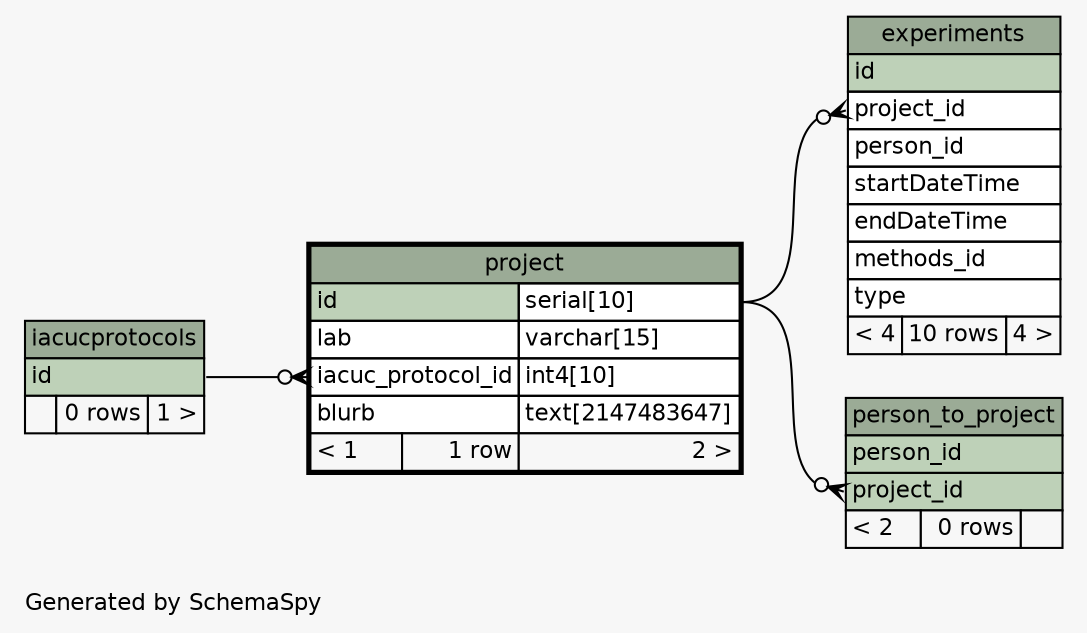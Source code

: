 // dot 2.34.0 on Windows 7 6.1
// SchemaSpy rev 590
digraph "oneDegreeRelationshipsDiagram" {
  graph [
    rankdir="RL"
    bgcolor="#f7f7f7"
    label="\nGenerated by SchemaSpy"
    labeljust="l"
    nodesep="0.18"
    ranksep="0.46"
    fontname="Helvetica"
    fontsize="11"
  ];
  node [
    fontname="Helvetica"
    fontsize="11"
    shape="plaintext"
  ];
  edge [
    arrowsize="0.8"
  ];
  "experiments":"project_id":w -> "project":"id.type":e [arrowhead=none dir=back arrowtail=crowodot];
  "person_to_project":"project_id":w -> "project":"id.type":e [arrowhead=none dir=back arrowtail=crowodot];
  "project":"iacuc_protocol_id":w -> "iacucprotocols":"id":e [arrowhead=none dir=back arrowtail=crowodot];
  "experiments" [
    label=<
    <TABLE BORDER="0" CELLBORDER="1" CELLSPACING="0" BGCOLOR="#ffffff">
      <TR><TD COLSPAN="3" BGCOLOR="#9bab96" ALIGN="CENTER">experiments</TD></TR>
      <TR><TD PORT="id" COLSPAN="3" BGCOLOR="#bed1b8" ALIGN="LEFT">id</TD></TR>
      <TR><TD PORT="project_id" COLSPAN="3" ALIGN="LEFT">project_id</TD></TR>
      <TR><TD PORT="person_id" COLSPAN="3" ALIGN="LEFT">person_id</TD></TR>
      <TR><TD PORT="startDateTime" COLSPAN="3" ALIGN="LEFT">startDateTime</TD></TR>
      <TR><TD PORT="endDateTime" COLSPAN="3" ALIGN="LEFT">endDateTime</TD></TR>
      <TR><TD PORT="methods_id" COLSPAN="3" ALIGN="LEFT">methods_id</TD></TR>
      <TR><TD PORT="type" COLSPAN="3" ALIGN="LEFT">type</TD></TR>
      <TR><TD ALIGN="LEFT" BGCOLOR="#f7f7f7">&lt; 4</TD><TD ALIGN="RIGHT" BGCOLOR="#f7f7f7">10 rows</TD><TD ALIGN="RIGHT" BGCOLOR="#f7f7f7">4 &gt;</TD></TR>
    </TABLE>>
    URL="experiments.html"
    tooltip="experiments"
  ];
  "iacucprotocols" [
    label=<
    <TABLE BORDER="0" CELLBORDER="1" CELLSPACING="0" BGCOLOR="#ffffff">
      <TR><TD COLSPAN="3" BGCOLOR="#9bab96" ALIGN="CENTER">iacucprotocols</TD></TR>
      <TR><TD PORT="id" COLSPAN="3" BGCOLOR="#bed1b8" ALIGN="LEFT">id</TD></TR>
      <TR><TD ALIGN="LEFT" BGCOLOR="#f7f7f7">  </TD><TD ALIGN="RIGHT" BGCOLOR="#f7f7f7">0 rows</TD><TD ALIGN="RIGHT" BGCOLOR="#f7f7f7">1 &gt;</TD></TR>
    </TABLE>>
    URL="iacucprotocols.html"
    tooltip="iacucprotocols"
  ];
  "person_to_project" [
    label=<
    <TABLE BORDER="0" CELLBORDER="1" CELLSPACING="0" BGCOLOR="#ffffff">
      <TR><TD COLSPAN="3" BGCOLOR="#9bab96" ALIGN="CENTER">person_to_project</TD></TR>
      <TR><TD PORT="person_id" COLSPAN="3" BGCOLOR="#bed1b8" ALIGN="LEFT">person_id</TD></TR>
      <TR><TD PORT="project_id" COLSPAN="3" BGCOLOR="#bed1b8" ALIGN="LEFT">project_id</TD></TR>
      <TR><TD ALIGN="LEFT" BGCOLOR="#f7f7f7">&lt; 2</TD><TD ALIGN="RIGHT" BGCOLOR="#f7f7f7">0 rows</TD><TD ALIGN="RIGHT" BGCOLOR="#f7f7f7">  </TD></TR>
    </TABLE>>
    URL="person_to_project.html"
    tooltip="person_to_project"
  ];
  "project" [
    label=<
    <TABLE BORDER="2" CELLBORDER="1" CELLSPACING="0" BGCOLOR="#ffffff">
      <TR><TD COLSPAN="3" BGCOLOR="#9bab96" ALIGN="CENTER">project</TD></TR>
      <TR><TD PORT="id" COLSPAN="2" BGCOLOR="#bed1b8" ALIGN="LEFT">id</TD><TD PORT="id.type" ALIGN="LEFT">serial[10]</TD></TR>
      <TR><TD PORT="lab" COLSPAN="2" ALIGN="LEFT">lab</TD><TD PORT="lab.type" ALIGN="LEFT">varchar[15]</TD></TR>
      <TR><TD PORT="iacuc_protocol_id" COLSPAN="2" ALIGN="LEFT">iacuc_protocol_id</TD><TD PORT="iacuc_protocol_id.type" ALIGN="LEFT">int4[10]</TD></TR>
      <TR><TD PORT="blurb" COLSPAN="2" ALIGN="LEFT">blurb</TD><TD PORT="blurb.type" ALIGN="LEFT">text[2147483647]</TD></TR>
      <TR><TD ALIGN="LEFT" BGCOLOR="#f7f7f7">&lt; 1</TD><TD ALIGN="RIGHT" BGCOLOR="#f7f7f7">1 row</TD><TD ALIGN="RIGHT" BGCOLOR="#f7f7f7">2 &gt;</TD></TR>
    </TABLE>>
    URL="project.html"
    tooltip="project"
  ];
}
